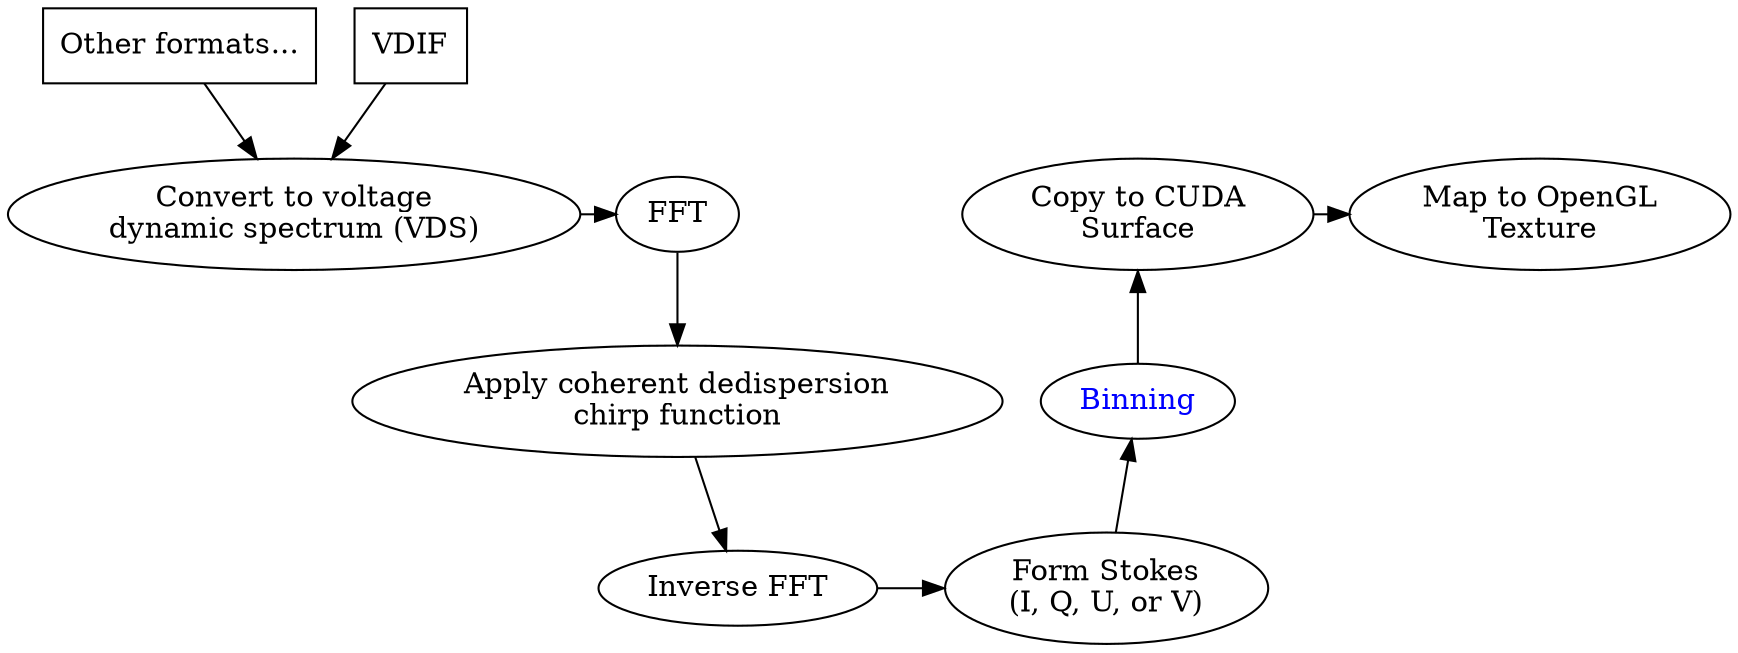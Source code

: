 digraph cudaopengl
{
    OtherFormats [shape="box", label="Other formats..."];
    VDIF [shape="box"];
    VDS [label="Convert to voltage\ndynamic spectrum (VDS)" ];
    CohDD [label="Apply coherent dedispersion\nchirp function"];
    IFFT [label="Inverse FFT"];
    Detect [label="Form Stokes\n(I, Q, U, or V)"];
    Binning [href="@ref binning", fontcolor="blue"];
    Surface [label="Copy to CUDA\nSurface"];
    Texture [label="Map to OpenGL\nTexture"];

    VDIF -> VDS;
    OtherFormats -> VDS;
    VDS -> FFT -> CohDD -> IFFT -> Detect -> Binning -> Surface -> Texture;

    subgraph subs1
    {
        rank = same;
        VDIF;
        OtherFormats;
    }

    subgraph subs2
    {
        rank = same;
        Detect;
        IFFT;
    }

    subgraph subs3
    {
        rank = same;
        Binning;
        CohDD;
    }

    subgraph subs4
    {
        rank = same;
        Surface;
        FFT;
    }

    subgraph subs4
    {
        rank = same;
        Texture;
        VDS;
    }
}
